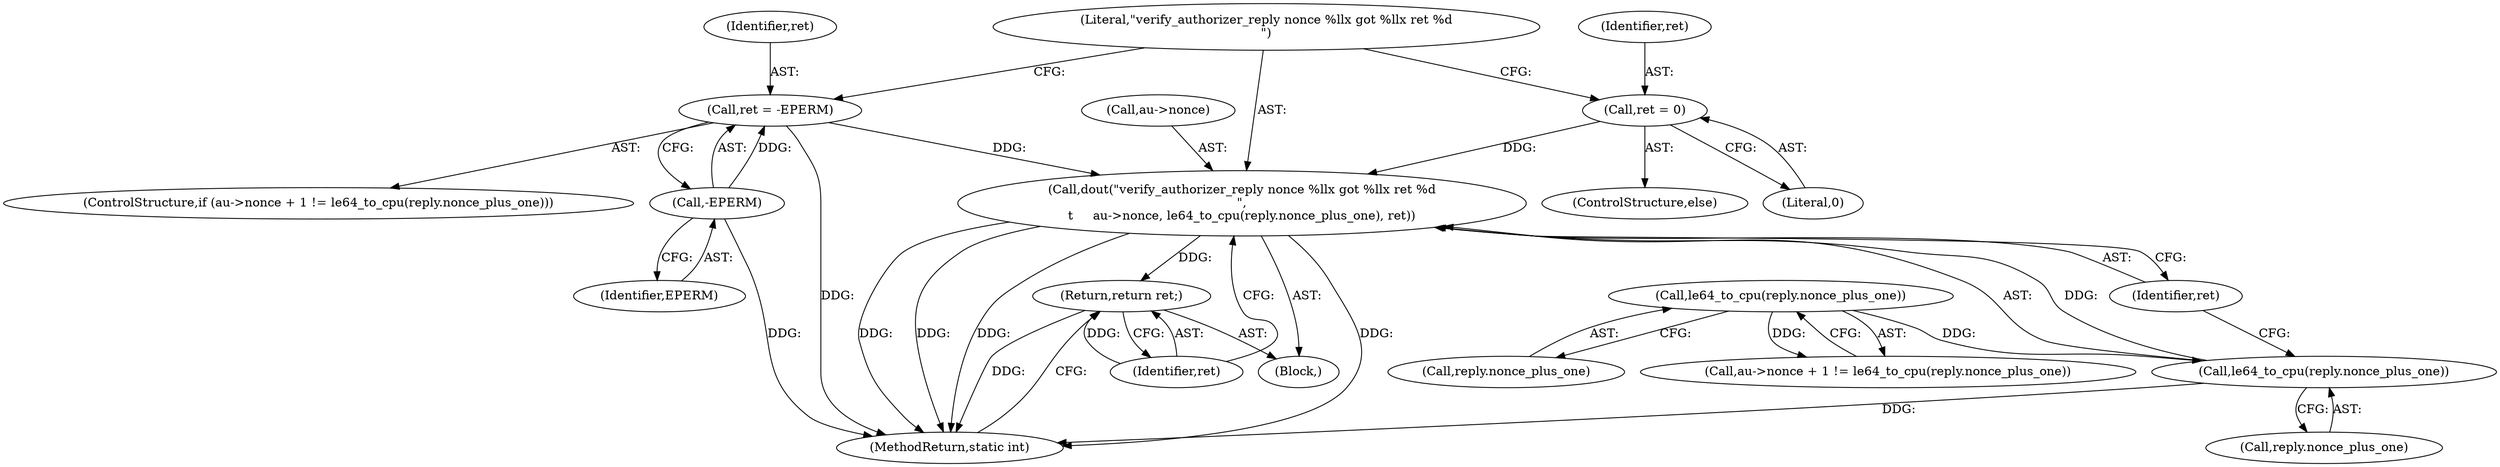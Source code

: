 digraph "0_linux_c27a3e4d667fdcad3db7b104f75659478e0c68d8_1@pointer" {
"1000192" [label="(Call,dout(\"verify_authorizer_reply nonce %llx got %llx ret %d\n\",\n\t     au->nonce, le64_to_cpu(reply.nonce_plus_one), ret))"];
"1000197" [label="(Call,le64_to_cpu(reply.nonce_plus_one))"];
"1000180" [label="(Call,le64_to_cpu(reply.nonce_plus_one))"];
"1000184" [label="(Call,ret = -EPERM)"];
"1000186" [label="(Call,-EPERM)"];
"1000189" [label="(Call,ret = 0)"];
"1000202" [label="(Return,return ret;)"];
"1000186" [label="(Call,-EPERM)"];
"1000174" [label="(Call,au->nonce + 1 != le64_to_cpu(reply.nonce_plus_one))"];
"1000194" [label="(Call,au->nonce)"];
"1000198" [label="(Call,reply.nonce_plus_one)"];
"1000173" [label="(ControlStructure,if (au->nonce + 1 != le64_to_cpu(reply.nonce_plus_one)))"];
"1000104" [label="(Block,)"];
"1000203" [label="(Identifier,ret)"];
"1000187" [label="(Identifier,EPERM)"];
"1000197" [label="(Call,le64_to_cpu(reply.nonce_plus_one))"];
"1000193" [label="(Literal,\"verify_authorizer_reply nonce %llx got %llx ret %d\n\")"];
"1000190" [label="(Identifier,ret)"];
"1000181" [label="(Call,reply.nonce_plus_one)"];
"1000204" [label="(MethodReturn,static int)"];
"1000189" [label="(Call,ret = 0)"];
"1000185" [label="(Identifier,ret)"];
"1000180" [label="(Call,le64_to_cpu(reply.nonce_plus_one))"];
"1000202" [label="(Return,return ret;)"];
"1000201" [label="(Identifier,ret)"];
"1000184" [label="(Call,ret = -EPERM)"];
"1000192" [label="(Call,dout(\"verify_authorizer_reply nonce %llx got %llx ret %d\n\",\n\t     au->nonce, le64_to_cpu(reply.nonce_plus_one), ret))"];
"1000188" [label="(ControlStructure,else)"];
"1000191" [label="(Literal,0)"];
"1000192" -> "1000104"  [label="AST: "];
"1000192" -> "1000201"  [label="CFG: "];
"1000193" -> "1000192"  [label="AST: "];
"1000194" -> "1000192"  [label="AST: "];
"1000197" -> "1000192"  [label="AST: "];
"1000201" -> "1000192"  [label="AST: "];
"1000203" -> "1000192"  [label="CFG: "];
"1000192" -> "1000204"  [label="DDG: "];
"1000192" -> "1000204"  [label="DDG: "];
"1000192" -> "1000204"  [label="DDG: "];
"1000192" -> "1000204"  [label="DDG: "];
"1000197" -> "1000192"  [label="DDG: "];
"1000184" -> "1000192"  [label="DDG: "];
"1000189" -> "1000192"  [label="DDG: "];
"1000192" -> "1000202"  [label="DDG: "];
"1000197" -> "1000198"  [label="CFG: "];
"1000198" -> "1000197"  [label="AST: "];
"1000201" -> "1000197"  [label="CFG: "];
"1000197" -> "1000204"  [label="DDG: "];
"1000180" -> "1000197"  [label="DDG: "];
"1000180" -> "1000174"  [label="AST: "];
"1000180" -> "1000181"  [label="CFG: "];
"1000181" -> "1000180"  [label="AST: "];
"1000174" -> "1000180"  [label="CFG: "];
"1000180" -> "1000174"  [label="DDG: "];
"1000184" -> "1000173"  [label="AST: "];
"1000184" -> "1000186"  [label="CFG: "];
"1000185" -> "1000184"  [label="AST: "];
"1000186" -> "1000184"  [label="AST: "];
"1000193" -> "1000184"  [label="CFG: "];
"1000184" -> "1000204"  [label="DDG: "];
"1000186" -> "1000184"  [label="DDG: "];
"1000186" -> "1000187"  [label="CFG: "];
"1000187" -> "1000186"  [label="AST: "];
"1000186" -> "1000204"  [label="DDG: "];
"1000189" -> "1000188"  [label="AST: "];
"1000189" -> "1000191"  [label="CFG: "];
"1000190" -> "1000189"  [label="AST: "];
"1000191" -> "1000189"  [label="AST: "];
"1000193" -> "1000189"  [label="CFG: "];
"1000202" -> "1000104"  [label="AST: "];
"1000202" -> "1000203"  [label="CFG: "];
"1000203" -> "1000202"  [label="AST: "];
"1000204" -> "1000202"  [label="CFG: "];
"1000202" -> "1000204"  [label="DDG: "];
"1000203" -> "1000202"  [label="DDG: "];
}
